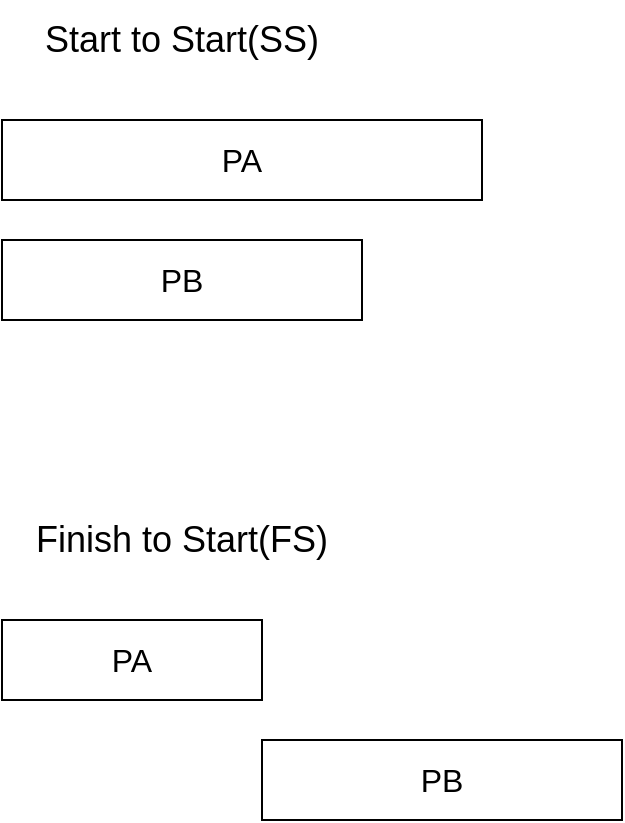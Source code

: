<mxfile version="15.5.4" type="github">
  <diagram id="mgYeD-Pn1AQtt7c_a9sy" name="Page-1">
    <mxGraphModel dx="1038" dy="547" grid="1" gridSize="10" guides="1" tooltips="1" connect="1" arrows="1" fold="1" page="1" pageScale="1" pageWidth="827" pageHeight="1169" math="0" shadow="0">
      <root>
        <mxCell id="0" />
        <mxCell id="1" parent="0" />
        <mxCell id="bRjAVPAdU2so_jd13miT-1" value="PA" style="rounded=0;whiteSpace=wrap;html=1;fontSize=16;" vertex="1" parent="1">
          <mxGeometry x="180" y="70" width="240" height="40" as="geometry" />
        </mxCell>
        <mxCell id="bRjAVPAdU2so_jd13miT-2" value="PB" style="rounded=0;whiteSpace=wrap;html=1;fontSize=16;" vertex="1" parent="1">
          <mxGeometry x="180" y="130" width="180" height="40" as="geometry" />
        </mxCell>
        <mxCell id="bRjAVPAdU2so_jd13miT-4" value="Start to Start(SS)" style="rounded=0;whiteSpace=wrap;html=1;fontSize=18;strokeColor=none;fillColor=none;" vertex="1" parent="1">
          <mxGeometry x="180" y="10" width="180" height="40" as="geometry" />
        </mxCell>
        <mxCell id="bRjAVPAdU2so_jd13miT-5" value="PA" style="rounded=0;whiteSpace=wrap;html=1;fontSize=16;" vertex="1" parent="1">
          <mxGeometry x="180" y="320" width="130" height="40" as="geometry" />
        </mxCell>
        <mxCell id="bRjAVPAdU2so_jd13miT-6" value="PB" style="rounded=0;whiteSpace=wrap;html=1;fontSize=16;" vertex="1" parent="1">
          <mxGeometry x="310" y="380" width="180" height="40" as="geometry" />
        </mxCell>
        <mxCell id="bRjAVPAdU2so_jd13miT-7" value="Finish to Start(FS)" style="rounded=0;whiteSpace=wrap;html=1;fontSize=18;strokeColor=none;fillColor=none;" vertex="1" parent="1">
          <mxGeometry x="180" y="260" width="180" height="40" as="geometry" />
        </mxCell>
      </root>
    </mxGraphModel>
  </diagram>
</mxfile>
